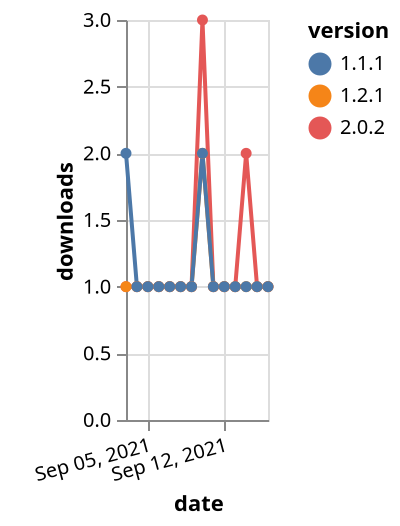 {"$schema": "https://vega.github.io/schema/vega-lite/v5.json", "description": "A simple bar chart with embedded data.", "data": {"values": [{"date": "2021-09-03", "total": 141, "delta": 1, "version": "2.0.2"}, {"date": "2021-09-04", "total": 142, "delta": 1, "version": "2.0.2"}, {"date": "2021-09-05", "total": 143, "delta": 1, "version": "2.0.2"}, {"date": "2021-09-06", "total": 144, "delta": 1, "version": "2.0.2"}, {"date": "2021-09-07", "total": 145, "delta": 1, "version": "2.0.2"}, {"date": "2021-09-08", "total": 146, "delta": 1, "version": "2.0.2"}, {"date": "2021-09-09", "total": 147, "delta": 1, "version": "2.0.2"}, {"date": "2021-09-10", "total": 150, "delta": 3, "version": "2.0.2"}, {"date": "2021-09-11", "total": 151, "delta": 1, "version": "2.0.2"}, {"date": "2021-09-12", "total": 152, "delta": 1, "version": "2.0.2"}, {"date": "2021-09-13", "total": 153, "delta": 1, "version": "2.0.2"}, {"date": "2021-09-14", "total": 155, "delta": 2, "version": "2.0.2"}, {"date": "2021-09-15", "total": 156, "delta": 1, "version": "2.0.2"}, {"date": "2021-09-16", "total": 157, "delta": 1, "version": "2.0.2"}, {"date": "2021-09-03", "total": 160, "delta": 1, "version": "1.2.1"}, {"date": "2021-09-04", "total": 161, "delta": 1, "version": "1.2.1"}, {"date": "2021-09-05", "total": 162, "delta": 1, "version": "1.2.1"}, {"date": "2021-09-06", "total": 163, "delta": 1, "version": "1.2.1"}, {"date": "2021-09-07", "total": 164, "delta": 1, "version": "1.2.1"}, {"date": "2021-09-08", "total": 165, "delta": 1, "version": "1.2.1"}, {"date": "2021-09-09", "total": 166, "delta": 1, "version": "1.2.1"}, {"date": "2021-09-10", "total": 168, "delta": 2, "version": "1.2.1"}, {"date": "2021-09-11", "total": 169, "delta": 1, "version": "1.2.1"}, {"date": "2021-09-12", "total": 170, "delta": 1, "version": "1.2.1"}, {"date": "2021-09-13", "total": 171, "delta": 1, "version": "1.2.1"}, {"date": "2021-09-14", "total": 172, "delta": 1, "version": "1.2.1"}, {"date": "2021-09-15", "total": 173, "delta": 1, "version": "1.2.1"}, {"date": "2021-09-16", "total": 174, "delta": 1, "version": "1.2.1"}, {"date": "2021-09-03", "total": 153, "delta": 2, "version": "1.1.1"}, {"date": "2021-09-04", "total": 154, "delta": 1, "version": "1.1.1"}, {"date": "2021-09-05", "total": 155, "delta": 1, "version": "1.1.1"}, {"date": "2021-09-06", "total": 156, "delta": 1, "version": "1.1.1"}, {"date": "2021-09-07", "total": 157, "delta": 1, "version": "1.1.1"}, {"date": "2021-09-08", "total": 158, "delta": 1, "version": "1.1.1"}, {"date": "2021-09-09", "total": 159, "delta": 1, "version": "1.1.1"}, {"date": "2021-09-10", "total": 161, "delta": 2, "version": "1.1.1"}, {"date": "2021-09-11", "total": 162, "delta": 1, "version": "1.1.1"}, {"date": "2021-09-12", "total": 163, "delta": 1, "version": "1.1.1"}, {"date": "2021-09-13", "total": 164, "delta": 1, "version": "1.1.1"}, {"date": "2021-09-14", "total": 165, "delta": 1, "version": "1.1.1"}, {"date": "2021-09-15", "total": 166, "delta": 1, "version": "1.1.1"}, {"date": "2021-09-16", "total": 167, "delta": 1, "version": "1.1.1"}]}, "width": "container", "mark": {"type": "line", "point": {"filled": true}}, "encoding": {"x": {"field": "date", "type": "temporal", "timeUnit": "yearmonthdate", "title": "date", "axis": {"labelAngle": -15}}, "y": {"field": "delta", "type": "quantitative", "title": "downloads"}, "color": {"field": "version", "type": "nominal"}, "tooltip": {"field": "delta"}}}